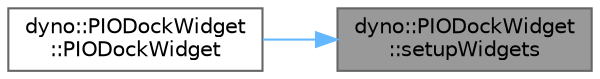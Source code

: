 digraph "dyno::PIODockWidget::setupWidgets"
{
 // LATEX_PDF_SIZE
  bgcolor="transparent";
  edge [fontname=Helvetica,fontsize=10,labelfontname=Helvetica,labelfontsize=10];
  node [fontname=Helvetica,fontsize=10,shape=box,height=0.2,width=0.4];
  rankdir="RL";
  Node1 [id="Node000001",label="dyno::PIODockWidget\l::setupWidgets",height=0.2,width=0.4,color="gray40", fillcolor="grey60", style="filled", fontcolor="black",tooltip=" "];
  Node1 -> Node2 [id="edge1_Node000001_Node000002",dir="back",color="steelblue1",style="solid",tooltip=" "];
  Node2 [id="Node000002",label="dyno::PIODockWidget\l::PIODockWidget",height=0.2,width=0.4,color="grey40", fillcolor="white", style="filled",URL="$classdyno_1_1_p_i_o_dock_widget.html#a995541918aa7fa8065308e468efc0d8e",tooltip=" "];
}

